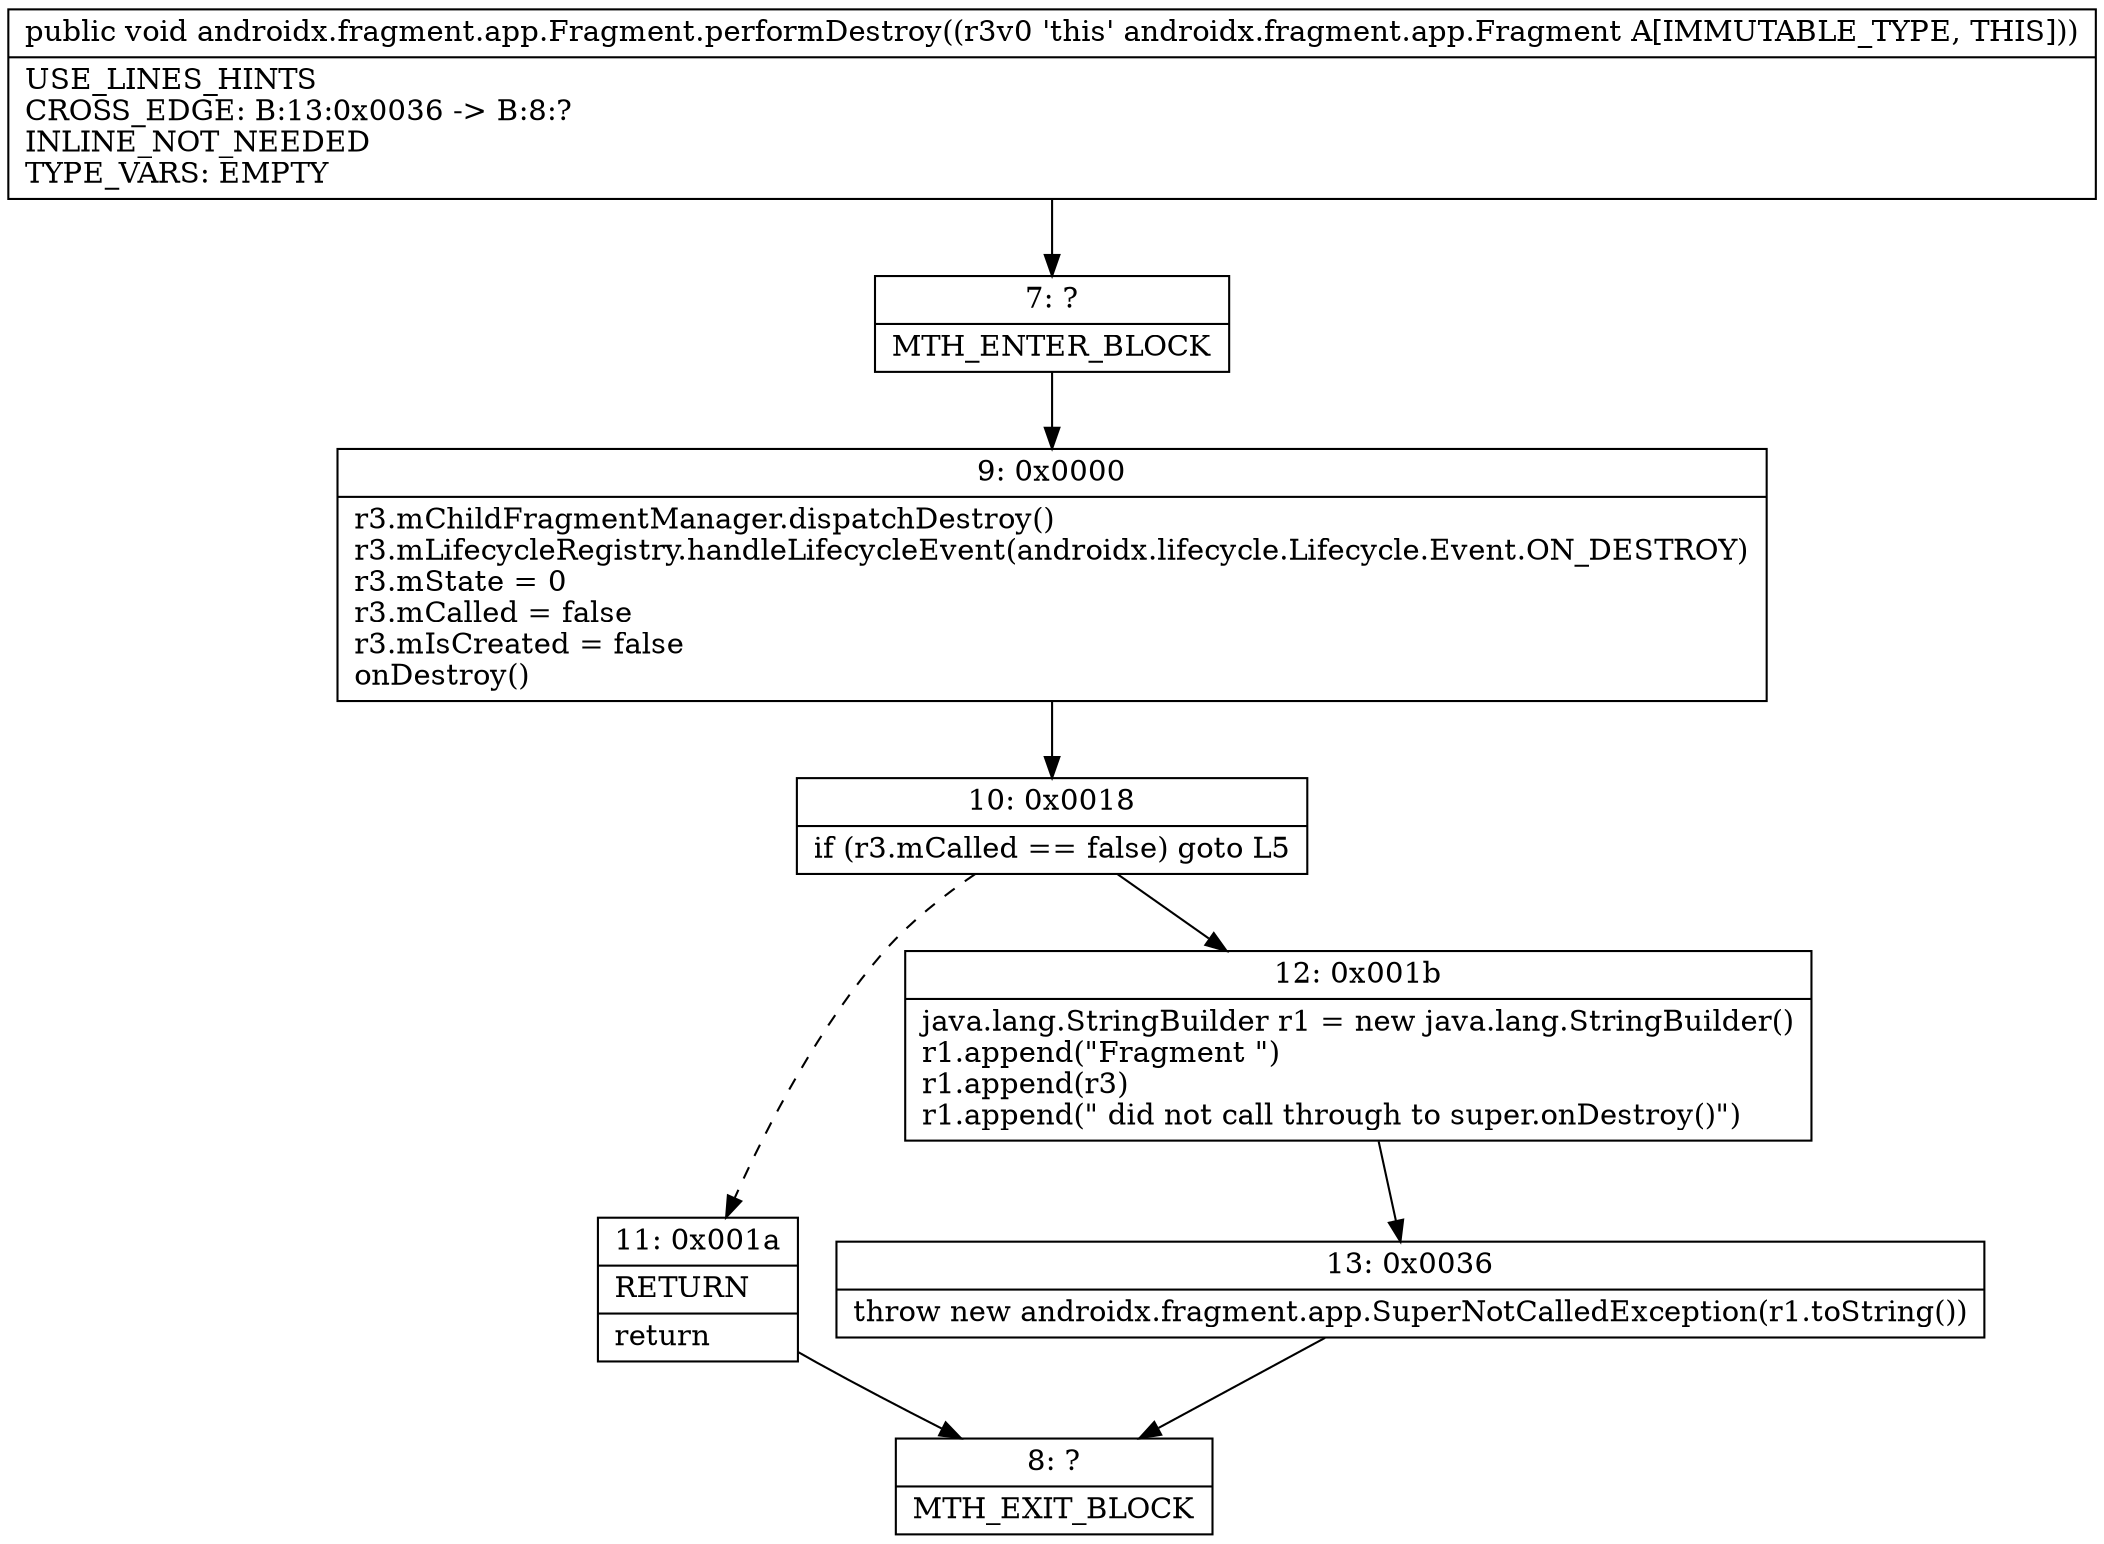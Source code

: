 digraph "CFG forandroidx.fragment.app.Fragment.performDestroy()V" {
Node_7 [shape=record,label="{7\:\ ?|MTH_ENTER_BLOCK\l}"];
Node_9 [shape=record,label="{9\:\ 0x0000|r3.mChildFragmentManager.dispatchDestroy()\lr3.mLifecycleRegistry.handleLifecycleEvent(androidx.lifecycle.Lifecycle.Event.ON_DESTROY)\lr3.mState = 0\lr3.mCalled = false\lr3.mIsCreated = false\lonDestroy()\l}"];
Node_10 [shape=record,label="{10\:\ 0x0018|if (r3.mCalled == false) goto L5\l}"];
Node_11 [shape=record,label="{11\:\ 0x001a|RETURN\l|return\l}"];
Node_8 [shape=record,label="{8\:\ ?|MTH_EXIT_BLOCK\l}"];
Node_12 [shape=record,label="{12\:\ 0x001b|java.lang.StringBuilder r1 = new java.lang.StringBuilder()\lr1.append(\"Fragment \")\lr1.append(r3)\lr1.append(\" did not call through to super.onDestroy()\")\l}"];
Node_13 [shape=record,label="{13\:\ 0x0036|throw new androidx.fragment.app.SuperNotCalledException(r1.toString())\l}"];
MethodNode[shape=record,label="{public void androidx.fragment.app.Fragment.performDestroy((r3v0 'this' androidx.fragment.app.Fragment A[IMMUTABLE_TYPE, THIS]))  | USE_LINES_HINTS\lCROSS_EDGE: B:13:0x0036 \-\> B:8:?\lINLINE_NOT_NEEDED\lTYPE_VARS: EMPTY\l}"];
MethodNode -> Node_7;Node_7 -> Node_9;
Node_9 -> Node_10;
Node_10 -> Node_11[style=dashed];
Node_10 -> Node_12;
Node_11 -> Node_8;
Node_12 -> Node_13;
Node_13 -> Node_8;
}

